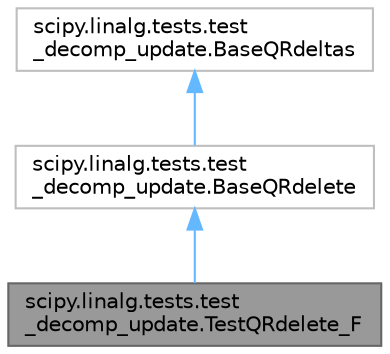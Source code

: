 digraph "scipy.linalg.tests.test_decomp_update.TestQRdelete_F"
{
 // LATEX_PDF_SIZE
  bgcolor="transparent";
  edge [fontname=Helvetica,fontsize=10,labelfontname=Helvetica,labelfontsize=10];
  node [fontname=Helvetica,fontsize=10,shape=box,height=0.2,width=0.4];
  Node1 [id="Node000001",label="scipy.linalg.tests.test\l_decomp_update.TestQRdelete_F",height=0.2,width=0.4,color="gray40", fillcolor="grey60", style="filled", fontcolor="black",tooltip=" "];
  Node2 -> Node1 [id="edge1_Node000001_Node000002",dir="back",color="steelblue1",style="solid",tooltip=" "];
  Node2 [id="Node000002",label="scipy.linalg.tests.test\l_decomp_update.BaseQRdelete",height=0.2,width=0.4,color="grey75", fillcolor="white", style="filled",URL="$d7/ddc/classscipy_1_1linalg_1_1tests_1_1test__decomp__update_1_1BaseQRdelete.html",tooltip=" "];
  Node3 -> Node2 [id="edge2_Node000002_Node000003",dir="back",color="steelblue1",style="solid",tooltip=" "];
  Node3 [id="Node000003",label="scipy.linalg.tests.test\l_decomp_update.BaseQRdeltas",height=0.2,width=0.4,color="grey75", fillcolor="white", style="filled",URL="$d3/dfe/classscipy_1_1linalg_1_1tests_1_1test__decomp__update_1_1BaseQRdeltas.html",tooltip=" "];
}
